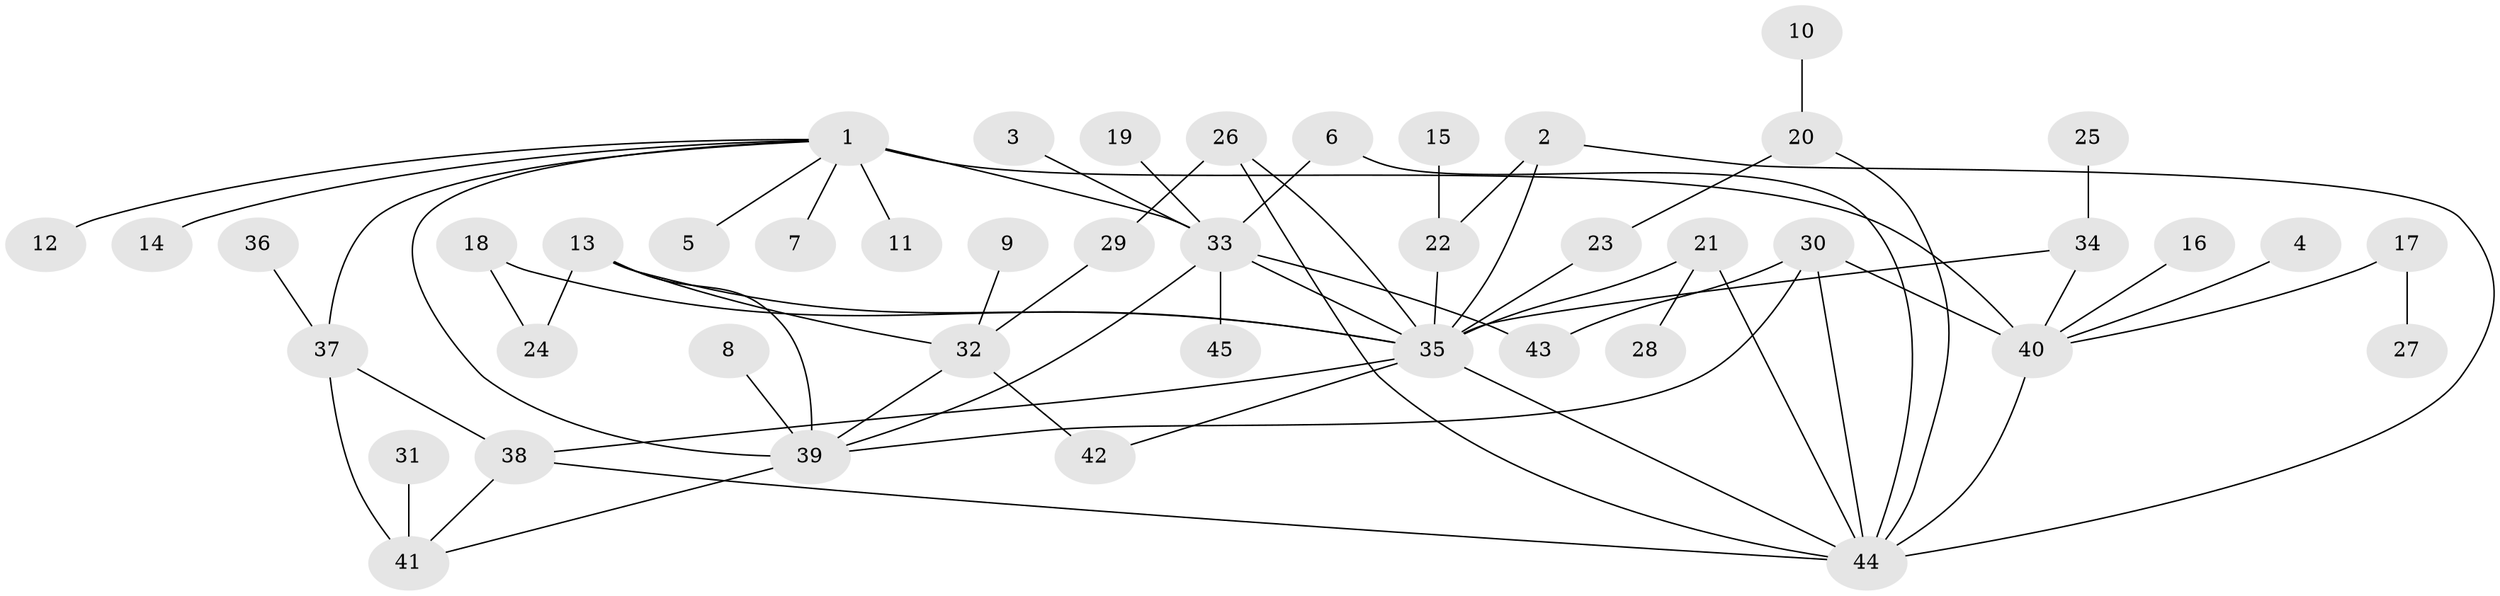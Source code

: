 // original degree distribution, {7: 0.06741573033707865, 12: 0.02247191011235955, 4: 0.06741573033707865, 8: 0.011235955056179775, 6: 0.0449438202247191, 5: 0.02247191011235955, 14: 0.011235955056179775, 2: 0.14606741573033707, 3: 0.0898876404494382, 1: 0.5168539325842697}
// Generated by graph-tools (version 1.1) at 2025/26/03/09/25 03:26:37]
// undirected, 45 vertices, 65 edges
graph export_dot {
graph [start="1"]
  node [color=gray90,style=filled];
  1;
  2;
  3;
  4;
  5;
  6;
  7;
  8;
  9;
  10;
  11;
  12;
  13;
  14;
  15;
  16;
  17;
  18;
  19;
  20;
  21;
  22;
  23;
  24;
  25;
  26;
  27;
  28;
  29;
  30;
  31;
  32;
  33;
  34;
  35;
  36;
  37;
  38;
  39;
  40;
  41;
  42;
  43;
  44;
  45;
  1 -- 5 [weight=1.0];
  1 -- 7 [weight=1.0];
  1 -- 11 [weight=1.0];
  1 -- 12 [weight=1.0];
  1 -- 14 [weight=1.0];
  1 -- 33 [weight=3.0];
  1 -- 37 [weight=1.0];
  1 -- 39 [weight=1.0];
  1 -- 40 [weight=2.0];
  2 -- 22 [weight=2.0];
  2 -- 35 [weight=2.0];
  2 -- 44 [weight=1.0];
  3 -- 33 [weight=1.0];
  4 -- 40 [weight=1.0];
  6 -- 33 [weight=1.0];
  6 -- 44 [weight=1.0];
  8 -- 39 [weight=1.0];
  9 -- 32 [weight=1.0];
  10 -- 20 [weight=1.0];
  13 -- 24 [weight=1.0];
  13 -- 32 [weight=1.0];
  13 -- 35 [weight=1.0];
  13 -- 39 [weight=2.0];
  15 -- 22 [weight=1.0];
  16 -- 40 [weight=1.0];
  17 -- 27 [weight=1.0];
  17 -- 40 [weight=1.0];
  18 -- 24 [weight=1.0];
  18 -- 35 [weight=1.0];
  19 -- 33 [weight=1.0];
  20 -- 23 [weight=1.0];
  20 -- 44 [weight=1.0];
  21 -- 28 [weight=1.0];
  21 -- 35 [weight=1.0];
  21 -- 44 [weight=1.0];
  22 -- 35 [weight=1.0];
  23 -- 35 [weight=1.0];
  25 -- 34 [weight=1.0];
  26 -- 29 [weight=1.0];
  26 -- 35 [weight=1.0];
  26 -- 44 [weight=1.0];
  29 -- 32 [weight=1.0];
  30 -- 39 [weight=1.0];
  30 -- 40 [weight=2.0];
  30 -- 43 [weight=1.0];
  30 -- 44 [weight=1.0];
  31 -- 41 [weight=1.0];
  32 -- 39 [weight=2.0];
  32 -- 42 [weight=1.0];
  33 -- 35 [weight=1.0];
  33 -- 39 [weight=1.0];
  33 -- 43 [weight=1.0];
  33 -- 45 [weight=1.0];
  34 -- 35 [weight=1.0];
  34 -- 40 [weight=1.0];
  35 -- 38 [weight=1.0];
  35 -- 42 [weight=1.0];
  35 -- 44 [weight=1.0];
  36 -- 37 [weight=1.0];
  37 -- 38 [weight=2.0];
  37 -- 41 [weight=2.0];
  38 -- 41 [weight=1.0];
  38 -- 44 [weight=1.0];
  39 -- 41 [weight=1.0];
  40 -- 44 [weight=2.0];
}
